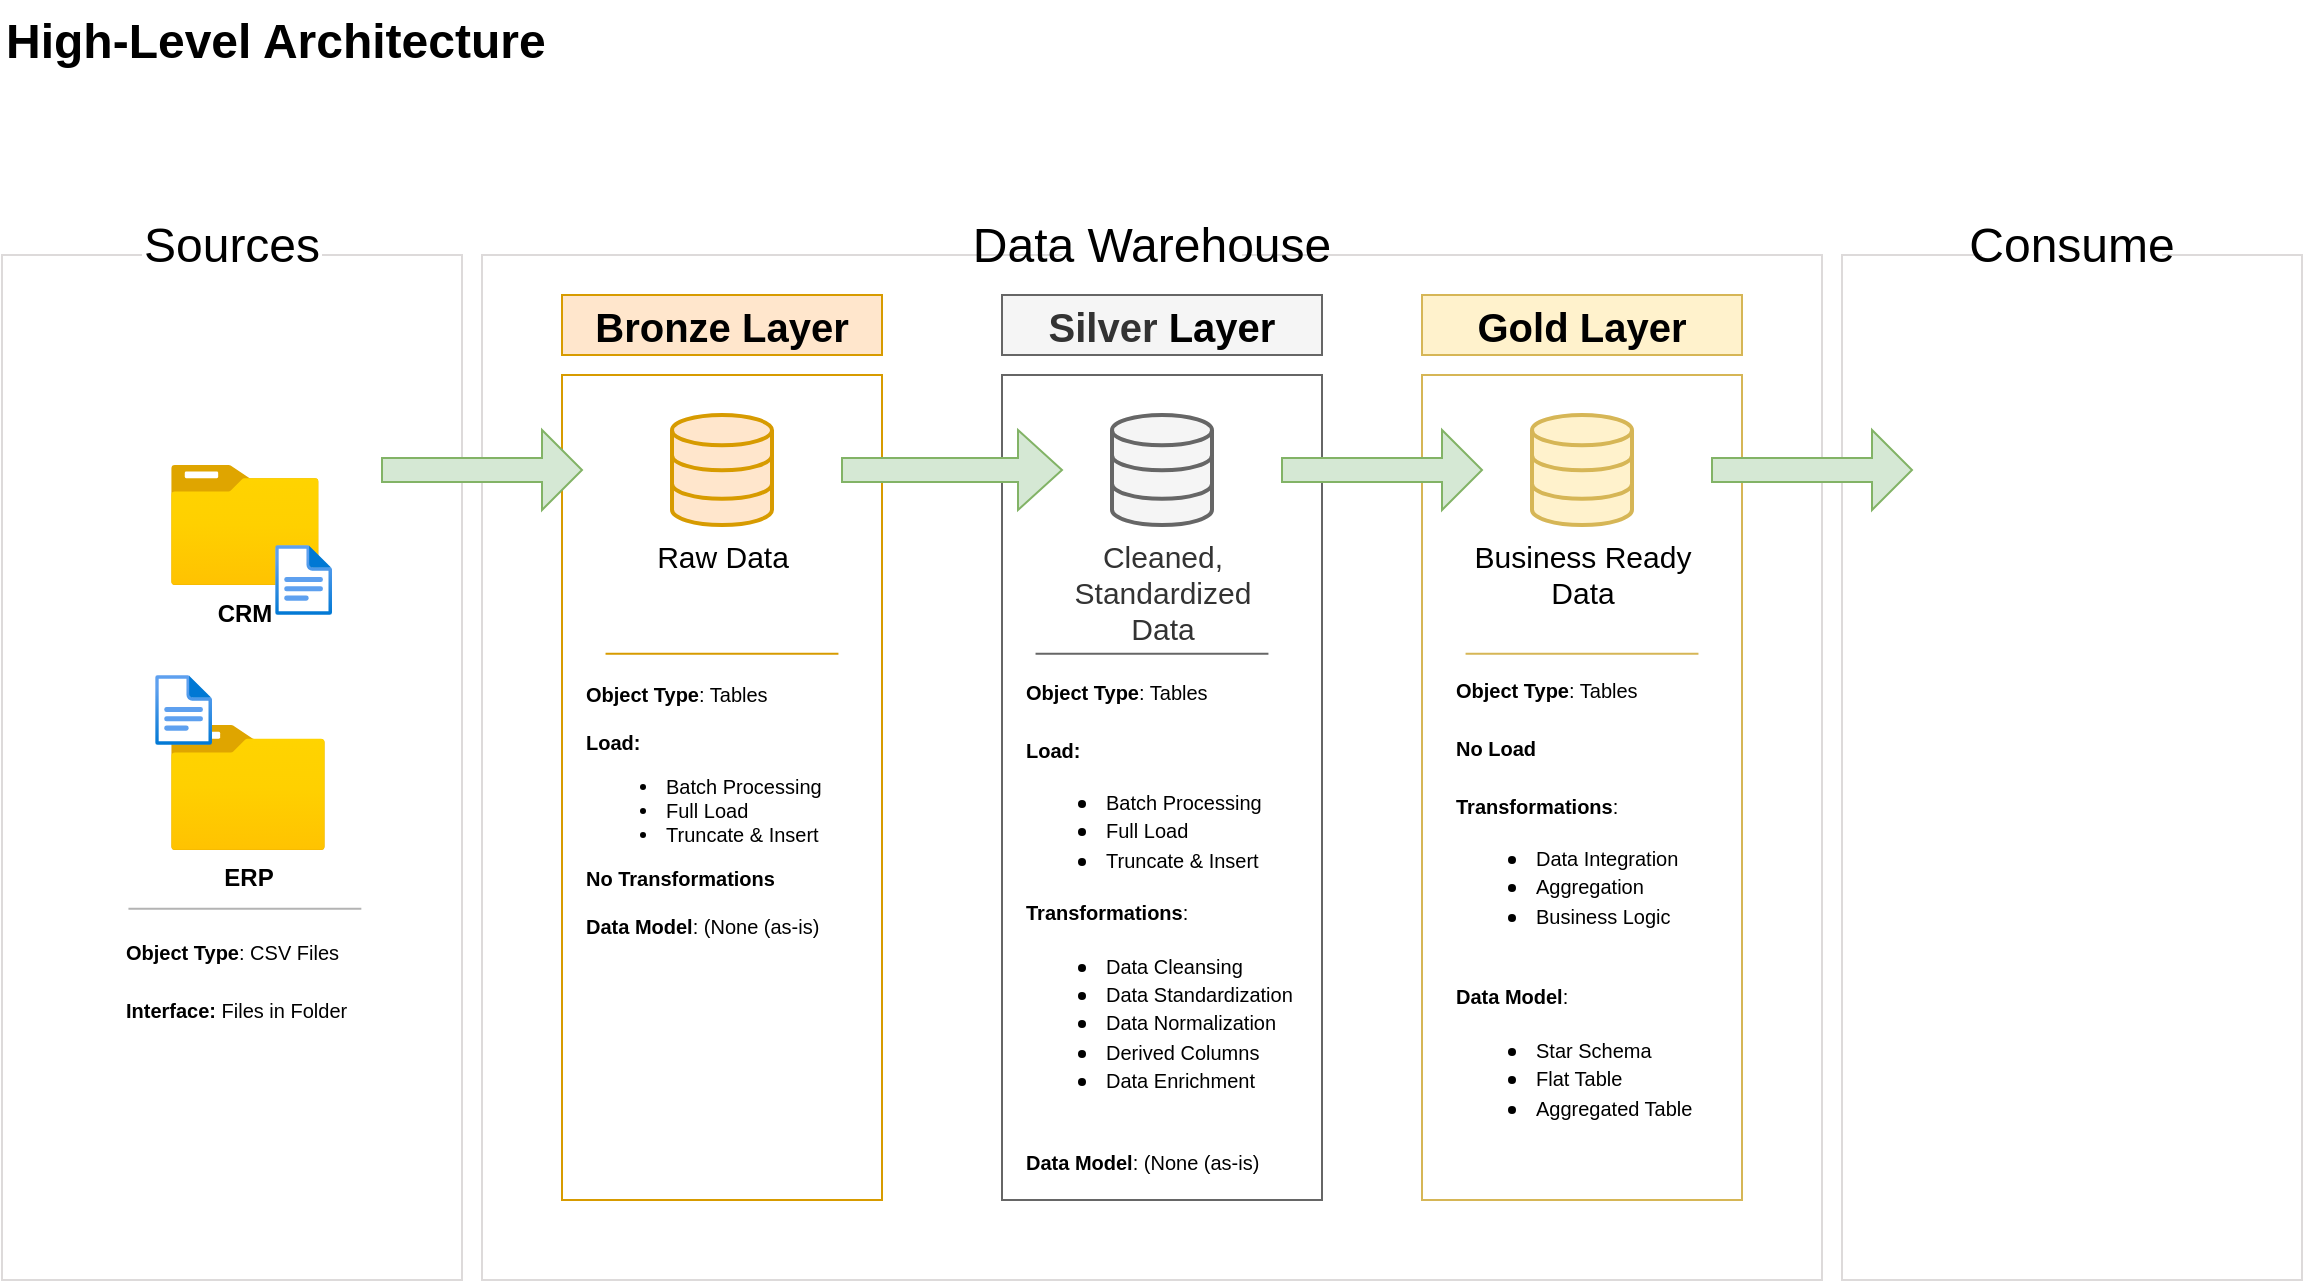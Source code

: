 <mxfile version="28.0.6">
  <diagram name="High-Level Architecture" id="DqCzK2gFu2iiCxphEKKk">
    <mxGraphModel dx="1389" dy="767" grid="1" gridSize="10" guides="1" tooltips="1" connect="1" arrows="1" fold="1" page="1" pageScale="1" pageWidth="1200" pageHeight="1920" background="light-dark(#FFFFFF,#FFFFFF)" math="0" shadow="0">
      <root>
        <mxCell id="0" />
        <mxCell id="1" parent="0" />
        <mxCell id="CmZ7dYE1R5sTQZhoTQUD-63" value="" style="rounded=0;whiteSpace=wrap;html=1;strokeWidth=1;strokeColor=light-dark(#dddada, #ededed);" vertex="1" parent="1">
          <mxGeometry x="950" y="177.5" width="230" height="512.5" as="geometry" />
        </mxCell>
        <mxCell id="CmZ7dYE1R5sTQZhoTQUD-3" value="" style="rounded=0;whiteSpace=wrap;html=1;strokeWidth=1;strokeColor=light-dark(#dddada, #ededed);" vertex="1" parent="1">
          <mxGeometry x="270" y="177.5" width="670" height="512.5" as="geometry" />
        </mxCell>
        <mxCell id="CmZ7dYE1R5sTQZhoTQUD-62" value="" style="rounded=0;whiteSpace=wrap;html=1;fillColor=none;strokeColor=#d79b00;fontSize=13;" vertex="1" parent="1">
          <mxGeometry x="310" y="237.5" width="160" height="412.5" as="geometry" />
        </mxCell>
        <mxCell id="CmZ7dYE1R5sTQZhoTQUD-61" value="" style="rounded=0;whiteSpace=wrap;html=1;fillColor=none;strokeColor=#666666;fontSize=13;fontColor=#333333;" vertex="1" parent="1">
          <mxGeometry x="530" y="237.5" width="160" height="412.5" as="geometry" />
        </mxCell>
        <mxCell id="eEVgvNDnGCvfOe_NM2tU-1" value="" style="rounded=0;whiteSpace=wrap;html=1;strokeWidth=1;strokeColor=light-dark(#dddada, #ededed);" parent="1" vertex="1">
          <mxGeometry x="30" y="177.5" width="230" height="512.5" as="geometry" />
        </mxCell>
        <mxCell id="CmZ7dYE1R5sTQZhoTQUD-60" value="" style="rounded=0;whiteSpace=wrap;html=1;fillColor=none;strokeColor=#d6b656;fontSize=13;" vertex="1" parent="1">
          <mxGeometry x="740" y="237.5" width="160" height="412.5" as="geometry" />
        </mxCell>
        <mxCell id="eEVgvNDnGCvfOe_NM2tU-2" value="&lt;h1 style=&quot;margin-top: 0px;&quot;&gt;High-Level Architecture&lt;/h1&gt;" style="text;html=1;whiteSpace=wrap;overflow=hidden;rounded=0;" parent="1" vertex="1">
          <mxGeometry x="30" y="50" width="280" height="40" as="geometry" />
        </mxCell>
        <mxCell id="CmZ7dYE1R5sTQZhoTQUD-1" value="Sources" style="rounded=0;whiteSpace=wrap;html=1;fontSize=24;strokeColor=none;" vertex="1" parent="1">
          <mxGeometry x="100.0" y="157.5" width="90" height="30" as="geometry" />
        </mxCell>
        <mxCell id="CmZ7dYE1R5sTQZhoTQUD-2" value="Data&amp;nbsp;&lt;span style=&quot;background-color: transparent; color: light-dark(rgb(0, 0, 0), rgb(255, 255, 255));&quot;&gt;Warehouse&lt;/span&gt;" style="rounded=0;whiteSpace=wrap;html=1;fontSize=24;strokeColor=none;align=center;" vertex="1" parent="1">
          <mxGeometry x="560" y="157.5" width="90" height="30" as="geometry" />
        </mxCell>
        <mxCell id="CmZ7dYE1R5sTQZhoTQUD-5" value="Consume" style="rounded=0;whiteSpace=wrap;html=1;fontSize=24;strokeColor=none;" vertex="1" parent="1">
          <mxGeometry x="1020" y="157.5" width="90" height="30" as="geometry" />
        </mxCell>
        <mxCell id="CmZ7dYE1R5sTQZhoTQUD-6" value="&lt;font style=&quot;font-size: 20px;&quot;&gt;Bronze Layer&lt;/font&gt;" style="rounded=0;whiteSpace=wrap;html=1;fillColor=#ffe6cc;strokeColor=#d79b00;fontSize=13;fontStyle=1" vertex="1" parent="1">
          <mxGeometry x="310" y="197.5" width="160" height="30" as="geometry" />
        </mxCell>
        <mxCell id="CmZ7dYE1R5sTQZhoTQUD-8" value="&lt;font style=&quot;font-size: 20px;&quot;&gt;Silver&lt;/font&gt;&lt;span style=&quot;font-size: 20px; background-color: transparent; color: light-dark(rgb(0, 0, 0), rgb(255, 255, 255));&quot;&gt;&amp;nbsp;Layer&lt;/span&gt;" style="rounded=0;whiteSpace=wrap;html=1;fillColor=#f5f5f5;strokeColor=#666666;fontSize=13;fontColor=#333333;fontStyle=1" vertex="1" parent="1">
          <mxGeometry x="530" y="197.5" width="160" height="30" as="geometry" />
        </mxCell>
        <mxCell id="CmZ7dYE1R5sTQZhoTQUD-10" value="&lt;span style=&quot;font-size: 20px; background-color: transparent;&quot;&gt;Gold&lt;/span&gt;&lt;span style=&quot;font-size: 20px; background-color: transparent; color: light-dark(rgb(0, 0, 0), rgb(255, 255, 255));&quot;&gt; Layer&lt;/span&gt;" style="rounded=0;whiteSpace=wrap;html=1;fillColor=#fff2cc;strokeColor=#d6b656;fontSize=13;fontStyle=1" vertex="1" parent="1">
          <mxGeometry x="740" y="197.5" width="160" height="30" as="geometry" />
        </mxCell>
        <mxCell id="CmZ7dYE1R5sTQZhoTQUD-16" value="CRM" style="image;aspect=fixed;html=1;points=[];align=center;fontSize=12;image=img/lib/azure2/general/Folder_Blank.svg;fontStyle=1" vertex="1" parent="1">
          <mxGeometry x="114.48" y="282.5" width="73.93" height="60" as="geometry" />
        </mxCell>
        <mxCell id="CmZ7dYE1R5sTQZhoTQUD-24" value="ERP&lt;div&gt;&lt;br&gt;&lt;/div&gt;" style="image;aspect=fixed;html=1;points=[];align=center;fontSize=12;image=img/lib/azure2/general/Folder_Blank.svg;fontStyle=1" vertex="1" parent="1">
          <mxGeometry x="114.48" y="412.5" width="77.01" height="62.5" as="geometry" />
        </mxCell>
        <mxCell id="CmZ7dYE1R5sTQZhoTQUD-13" value="" style="image;aspect=fixed;html=1;points=[];align=center;fontSize=12;image=img/lib/azure2/general/File.svg;" vertex="1" parent="1">
          <mxGeometry x="106.59" y="387.5" width="28.41" height="35" as="geometry" />
        </mxCell>
        <mxCell id="CmZ7dYE1R5sTQZhoTQUD-25" value="" style="image;aspect=fixed;html=1;points=[];align=center;fontSize=12;image=img/lib/azure2/general/File.svg;" vertex="1" parent="1">
          <mxGeometry x="166.59" y="322.5" width="28.41" height="35" as="geometry" />
        </mxCell>
        <mxCell id="CmZ7dYE1R5sTQZhoTQUD-30" value="&lt;font style=&quot;font-size: 10px;&quot;&gt;&lt;b&gt;Object Type&lt;/b&gt;: CSV Files&lt;/font&gt;&lt;div&gt;&lt;font style=&quot;font-size: 10px;&quot;&gt;&lt;br&gt;&lt;/font&gt;&lt;div&gt;&lt;font style=&quot;font-size: 10px;&quot;&gt;&lt;b&gt;Interface:&lt;/b&gt; Files in Folder&lt;/font&gt;&lt;/div&gt;&lt;/div&gt;" style="text;html=1;align=left;verticalAlign=middle;whiteSpace=wrap;rounded=0;" vertex="1" parent="1">
          <mxGeometry x="90" y="525" width="130" height="30" as="geometry" />
        </mxCell>
        <mxCell id="CmZ7dYE1R5sTQZhoTQUD-33" value="&lt;font style=&quot;font-size: 15px;&quot;&gt;Raw Data&lt;/font&gt;" style="html=1;verticalLabelPosition=bottom;align=center;labelBackgroundColor=#ffffff;verticalAlign=top;strokeWidth=2;strokeColor=#d79b00;shadow=0;dashed=0;shape=mxgraph.ios7.icons.data;fillColor=#ffe6cc;" vertex="1" parent="1">
          <mxGeometry x="365" y="257.5" width="50" height="55" as="geometry" />
        </mxCell>
        <mxCell id="CmZ7dYE1R5sTQZhoTQUD-34" value="&lt;font style=&quot;font-size: 15px;&quot;&gt;Cleaned,&lt;/font&gt;&lt;div&gt;&lt;font style=&quot;font-size: 15px;&quot;&gt;&lt;font style=&quot;&quot;&gt;Standardized&lt;/font&gt;&lt;/font&gt;&lt;/div&gt;&lt;div&gt;&lt;font style=&quot;font-size: 15px;&quot;&gt;&lt;span style=&quot;background-color: light-dark(rgb(255, 255, 255), rgb(18, 18, 18)); color: light-dark(rgb(51, 51, 51), rgb(193, 193, 193));&quot;&gt;Data&lt;/span&gt;&lt;/font&gt;&lt;/div&gt;" style="html=1;verticalLabelPosition=bottom;align=center;labelBackgroundColor=#ffffff;verticalAlign=top;strokeWidth=2;strokeColor=#666666;shadow=0;dashed=0;shape=mxgraph.ios7.icons.data;fillColor=#f5f5f5;fontColor=#333333;" vertex="1" parent="1">
          <mxGeometry x="585" y="257.5" width="50" height="55" as="geometry" />
        </mxCell>
        <mxCell id="CmZ7dYE1R5sTQZhoTQUD-35" value="&lt;font style=&quot;font-size: 15px;&quot;&gt;Business Ready&lt;/font&gt;&lt;div&gt;&lt;font style=&quot;font-size: 15px;&quot;&gt;Data&lt;/font&gt;&lt;/div&gt;" style="html=1;verticalLabelPosition=bottom;align=center;labelBackgroundColor=#ffffff;verticalAlign=top;strokeWidth=2;strokeColor=#d6b656;shadow=0;dashed=0;shape=mxgraph.ios7.icons.data;fillColor=#fff2cc;" vertex="1" parent="1">
          <mxGeometry x="795" y="257.5" width="50" height="55" as="geometry" />
        </mxCell>
        <mxCell id="CmZ7dYE1R5sTQZhoTQUD-36" value="" style="shape=singleArrow;whiteSpace=wrap;html=1;fillColor=#d5e8d4;strokeColor=#82b366;" vertex="1" parent="1">
          <mxGeometry x="220" y="265" width="100" height="40" as="geometry" />
        </mxCell>
        <mxCell id="CmZ7dYE1R5sTQZhoTQUD-45" value="" style="endArrow=none;html=1;rounded=0;strokeColor=#B3B3B3;" edge="1" parent="1">
          <mxGeometry width="50" height="50" relative="1" as="geometry">
            <mxPoint x="93.22" y="504.33" as="sourcePoint" />
            <mxPoint x="209.67" y="504.33" as="targetPoint" />
          </mxGeometry>
        </mxCell>
        <mxCell id="CmZ7dYE1R5sTQZhoTQUD-46" value="" style="endArrow=none;html=1;rounded=0;strokeColor=#d79b00;fillColor=#ffe6cc;" edge="1" parent="1">
          <mxGeometry width="50" height="50" relative="1" as="geometry">
            <mxPoint x="331.77" y="376.83" as="sourcePoint" />
            <mxPoint x="448.22" y="376.83" as="targetPoint" />
          </mxGeometry>
        </mxCell>
        <mxCell id="CmZ7dYE1R5sTQZhoTQUD-47" value="" style="endArrow=none;html=1;rounded=0;strokeColor=#666666;fillColor=#f5f5f5;" edge="1" parent="1">
          <mxGeometry width="50" height="50" relative="1" as="geometry">
            <mxPoint x="546.77" y="376.83" as="sourcePoint" />
            <mxPoint x="663.22" y="376.83" as="targetPoint" />
          </mxGeometry>
        </mxCell>
        <mxCell id="CmZ7dYE1R5sTQZhoTQUD-48" value="" style="endArrow=none;html=1;rounded=0;strokeColor=#d6b656;fillColor=#fff2cc;" edge="1" parent="1">
          <mxGeometry width="50" height="50" relative="1" as="geometry">
            <mxPoint x="761.78" y="376.83" as="sourcePoint" />
            <mxPoint x="878.23" y="376.83" as="targetPoint" />
          </mxGeometry>
        </mxCell>
        <mxCell id="CmZ7dYE1R5sTQZhoTQUD-51" value="&lt;b&gt;Object Type&lt;/b&gt;: Tables&lt;div&gt;&lt;br&gt;&lt;div&gt;&lt;b&gt;Load:&lt;/b&gt;&lt;/div&gt;&lt;/div&gt;&lt;div&gt;&lt;ul&gt;&lt;li&gt;Batch Processing&lt;/li&gt;&lt;li&gt;Full Load&lt;/li&gt;&lt;li&gt;Truncate &amp;amp; Insert&lt;/li&gt;&lt;/ul&gt;&lt;b&gt;No Transformations&lt;/b&gt;&lt;/div&gt;&lt;div&gt;&lt;b&gt;&lt;br&gt;&lt;/b&gt;&lt;/div&gt;&lt;b style=&quot;background-color: transparent; color: light-dark(rgb(0, 0, 0), rgb(255, 255, 255));&quot;&gt;Data Model&lt;/b&gt;&lt;span style=&quot;background-color: transparent; color: light-dark(rgb(0, 0, 0), rgb(255, 255, 255));&quot;&gt;: (None (as-is&lt;/span&gt;)" style="text;html=1;align=left;verticalAlign=middle;whiteSpace=wrap;rounded=0;fontSize=10;" vertex="1" parent="1">
          <mxGeometry x="320" y="440" width="150" height="30" as="geometry" />
        </mxCell>
        <mxCell id="CmZ7dYE1R5sTQZhoTQUD-53" value="&lt;font style=&quot;font-size: 10px;&quot;&gt;&lt;b&gt;Object Type&lt;/b&gt;: Tables&lt;/font&gt;&lt;div&gt;&lt;font style=&quot;font-size: 10px;&quot;&gt;&lt;br&gt;&lt;/font&gt;&lt;div&gt;&lt;b&gt;&lt;font style=&quot;font-size: 10px;&quot;&gt;Load:&lt;/font&gt;&lt;/b&gt;&lt;/div&gt;&lt;/div&gt;&lt;div&gt;&lt;ul&gt;&lt;li&gt;&lt;font style=&quot;font-size: 10px;&quot;&gt;Batch Processing&lt;/font&gt;&lt;/li&gt;&lt;li&gt;&lt;font style=&quot;font-size: 10px;&quot;&gt;Full Load&lt;/font&gt;&lt;/li&gt;&lt;li&gt;&lt;font style=&quot;font-size: 10px;&quot;&gt;Truncate &amp;amp; Insert&lt;/font&gt;&lt;/li&gt;&lt;/ul&gt;&lt;font style=&quot;font-size: 10px;&quot;&gt;&lt;b&gt;Transformations&lt;/b&gt;:&lt;/font&gt;&lt;/div&gt;&lt;div&gt;&lt;ul&gt;&lt;li&gt;&lt;font style=&quot;font-size: 10px;&quot;&gt;Data Cleansing&lt;/font&gt;&lt;/li&gt;&lt;li&gt;&lt;font style=&quot;font-size: 10px;&quot;&gt;Data Standardization&lt;/font&gt;&lt;/li&gt;&lt;li&gt;&lt;font style=&quot;font-size: 10px;&quot;&gt;Data Normalization&lt;/font&gt;&lt;/li&gt;&lt;li&gt;&lt;font style=&quot;font-size: 10px;&quot;&gt;Derived Columns&lt;/font&gt;&lt;/li&gt;&lt;li&gt;&lt;font style=&quot;font-size: 10px;&quot;&gt;Data Enrichment&lt;/font&gt;&lt;/li&gt;&lt;/ul&gt;&lt;/div&gt;&lt;div&gt;&lt;b&gt;&lt;font style=&quot;font-size: 10px;&quot;&gt;&lt;br&gt;&lt;/font&gt;&lt;/b&gt;&lt;/div&gt;&lt;font style=&quot;font-size: 10px;&quot;&gt;&lt;b style=&quot;color: light-dark(rgb(0, 0, 0), rgb(255, 255, 255)); background-color: transparent;&quot;&gt;Data Model&lt;/b&gt;&lt;span style=&quot;color: light-dark(rgb(0, 0, 0), rgb(255, 255, 255)); background-color: transparent;&quot;&gt;: (None (as-is&lt;/span&gt;)&lt;/font&gt;" style="text;html=1;align=left;verticalAlign=middle;whiteSpace=wrap;rounded=0;" vertex="1" parent="1">
          <mxGeometry x="540" y="497.5" width="140" height="30" as="geometry" />
        </mxCell>
        <mxCell id="CmZ7dYE1R5sTQZhoTQUD-57" value="&lt;font style=&quot;font-size: 10px;&quot;&gt;&lt;b&gt;Object Type&lt;/b&gt;: Tables&lt;/font&gt;&lt;div&gt;&lt;font style=&quot;font-size: 10px;&quot;&gt;&lt;br&gt;&lt;/font&gt;&lt;div&gt;&lt;b&gt;&lt;font style=&quot;font-size: 10px;&quot;&gt;No Load&lt;/font&gt;&lt;/b&gt;&lt;/div&gt;&lt;/div&gt;&lt;div&gt;&lt;b&gt;&lt;font style=&quot;font-size: 10px;&quot;&gt;&lt;br&gt;&lt;/font&gt;&lt;/b&gt;&lt;/div&gt;&lt;div&gt;&lt;font style=&quot;font-size: 10px;&quot;&gt;&lt;b&gt;Transformations&lt;/b&gt;:&lt;/font&gt;&lt;/div&gt;&lt;div&gt;&lt;ul&gt;&lt;li&gt;&lt;font style=&quot;font-size: 10px;&quot;&gt;Data Integration&lt;/font&gt;&lt;/li&gt;&lt;li&gt;&lt;font style=&quot;font-size: 10px;&quot;&gt;Aggregation&lt;/font&gt;&lt;/li&gt;&lt;li&gt;&lt;font style=&quot;font-size: 10px;&quot;&gt;Business Logic&lt;/font&gt;&lt;/li&gt;&lt;/ul&gt;&lt;/div&gt;&lt;div&gt;&lt;b&gt;&lt;font style=&quot;font-size: 10px;&quot;&gt;&lt;br&gt;&lt;/font&gt;&lt;/b&gt;&lt;/div&gt;&lt;font style=&quot;font-size: 10px;&quot;&gt;&lt;b style=&quot;color: light-dark(rgb(0, 0, 0), rgb(255, 255, 255)); background-color: transparent;&quot;&gt;Data Model&lt;/b&gt;&lt;span style=&quot;color: light-dark(rgb(0, 0, 0), rgb(255, 255, 255)); background-color: transparent;&quot;&gt;:&lt;/span&gt;&lt;/font&gt;&lt;div&gt;&lt;ul&gt;&lt;li&gt;&lt;font style=&quot;font-size: 10px;&quot;&gt;&lt;span style=&quot;color: light-dark(rgb(0, 0, 0), rgb(255, 255, 255)); background-color: transparent;&quot;&gt;Star Schema&lt;/span&gt;&lt;/font&gt;&lt;/li&gt;&lt;li&gt;&lt;font style=&quot;font-size: 10px;&quot;&gt;&lt;span style=&quot;color: light-dark(rgb(0, 0, 0), rgb(255, 255, 255)); background-color: transparent;&quot;&gt;Flat Table&lt;/span&gt;&lt;/font&gt;&lt;/li&gt;&lt;li&gt;&lt;font style=&quot;font-size: 10px;&quot;&gt;&lt;span style=&quot;color: light-dark(rgb(0, 0, 0), rgb(255, 255, 255)); background-color: transparent;&quot;&gt;Aggregated Table&lt;/span&gt;&lt;/font&gt;&lt;/li&gt;&lt;/ul&gt;&lt;/div&gt;" style="text;html=1;align=left;verticalAlign=middle;whiteSpace=wrap;rounded=0;" vertex="1" parent="1">
          <mxGeometry x="755" y="490" width="130" height="30" as="geometry" />
        </mxCell>
        <mxCell id="CmZ7dYE1R5sTQZhoTQUD-64" value="" style="shape=singleArrow;whiteSpace=wrap;html=1;fillColor=#d5e8d4;strokeColor=#82b366;" vertex="1" parent="1">
          <mxGeometry x="450" y="265" width="110" height="40" as="geometry" />
        </mxCell>
        <mxCell id="CmZ7dYE1R5sTQZhoTQUD-65" value="" style="shape=singleArrow;whiteSpace=wrap;html=1;fillColor=#d5e8d4;strokeColor=#82b366;" vertex="1" parent="1">
          <mxGeometry x="670" y="265" width="100" height="40" as="geometry" />
        </mxCell>
        <mxCell id="CmZ7dYE1R5sTQZhoTQUD-66" value="" style="shape=singleArrow;whiteSpace=wrap;html=1;fillColor=#d5e8d4;strokeColor=#82b366;" vertex="1" parent="1">
          <mxGeometry x="885" y="265" width="100" height="40" as="geometry" />
        </mxCell>
      </root>
    </mxGraphModel>
  </diagram>
</mxfile>
